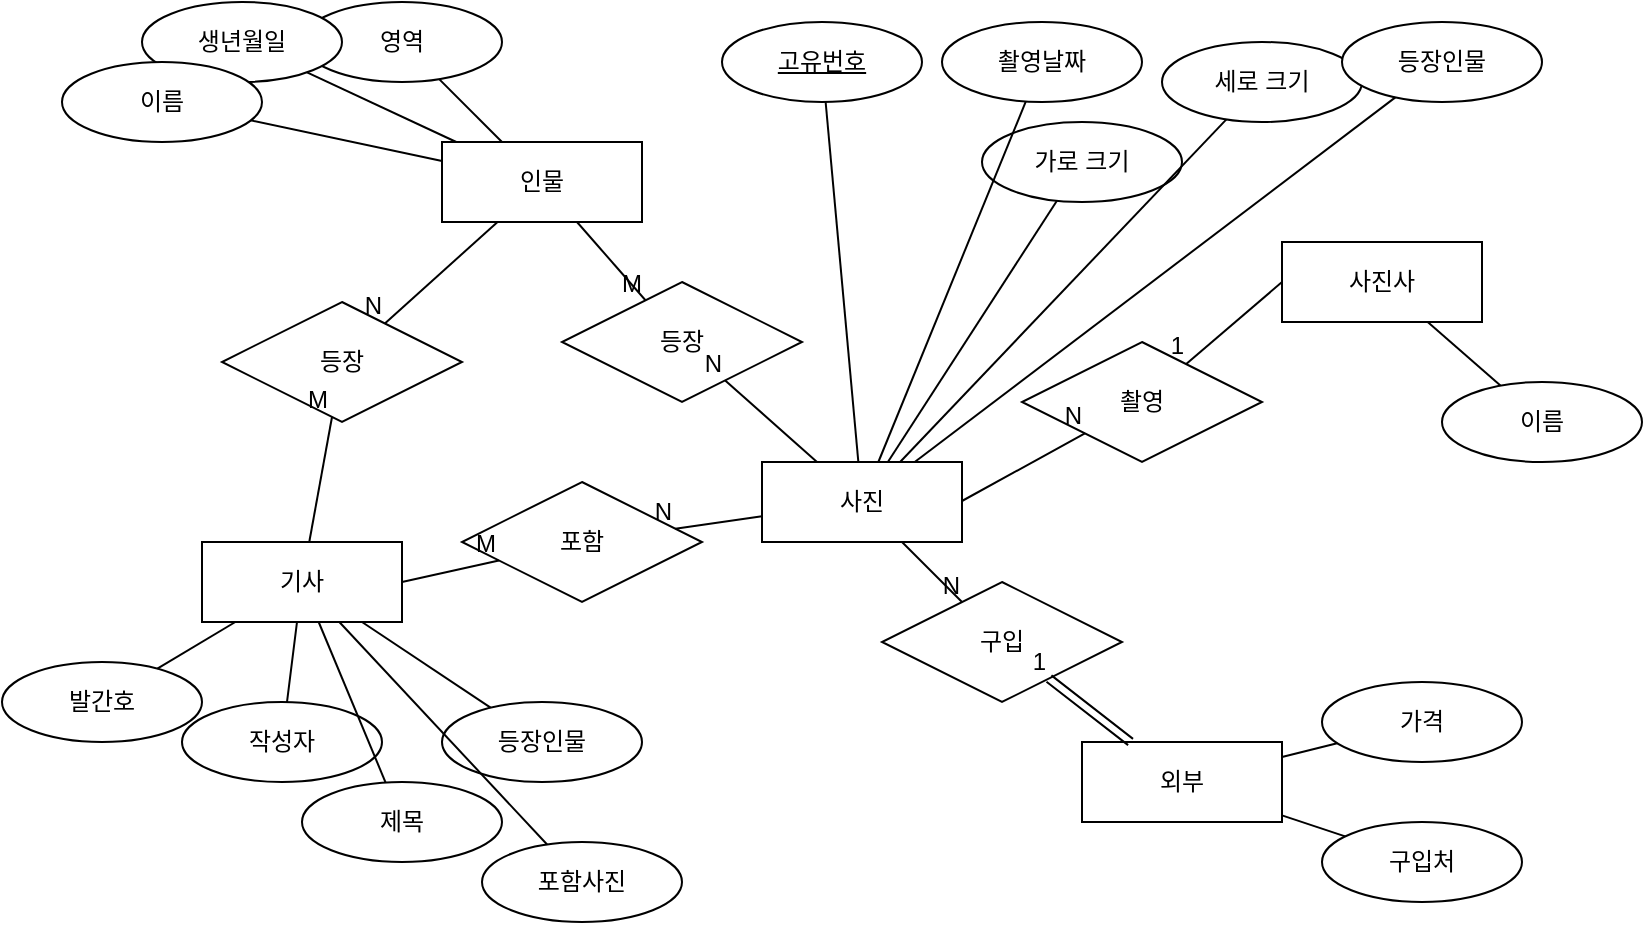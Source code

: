 <mxfile version="22.0.0" type="google" pages="2">
  <diagram id="R2lEEEUBdFMjLlhIrx00" name="Chen&#39;s">
    <mxGraphModel grid="1" page="1" gridSize="10" guides="1" tooltips="1" connect="1" arrows="1" fold="1" pageScale="1" pageWidth="850" pageHeight="1100" math="0" shadow="0" extFonts="Permanent Marker^https://fonts.googleapis.com/css?family=Permanent+Marker">
      <root>
        <mxCell id="0" />
        <mxCell id="1" parent="0" />
        <mxCell id="WFrbokuV3eeu_5CkQLiU-6" value="기사" style="whiteSpace=wrap;html=1;align=center;" vertex="1" parent="1">
          <mxGeometry x="90" y="270" width="100" height="40" as="geometry" />
        </mxCell>
        <mxCell id="WFrbokuV3eeu_5CkQLiU-7" value="사진사" style="whiteSpace=wrap;html=1;align=center;" vertex="1" parent="1">
          <mxGeometry x="630" y="120" width="100" height="40" as="geometry" />
        </mxCell>
        <mxCell id="WFrbokuV3eeu_5CkQLiU-8" value="인물" style="whiteSpace=wrap;html=1;align=center;" vertex="1" parent="1">
          <mxGeometry x="210" y="70" width="100" height="40" as="geometry" />
        </mxCell>
        <mxCell id="WFrbokuV3eeu_5CkQLiU-9" value="사진" style="whiteSpace=wrap;html=1;align=center;" vertex="1" parent="1">
          <mxGeometry x="370" y="230" width="100" height="40" as="geometry" />
        </mxCell>
        <mxCell id="WFrbokuV3eeu_5CkQLiU-10" value="외부" style="whiteSpace=wrap;html=1;align=center;" vertex="1" parent="1">
          <mxGeometry x="530" y="370" width="100" height="40" as="geometry" />
        </mxCell>
        <mxCell id="WFrbokuV3eeu_5CkQLiU-11" value="촬영" style="shape=rhombus;perimeter=rhombusPerimeter;whiteSpace=wrap;html=1;align=center;" vertex="1" parent="1">
          <mxGeometry x="500" y="170" width="120" height="60" as="geometry" />
        </mxCell>
        <mxCell id="WFrbokuV3eeu_5CkQLiU-12" value="등장" style="shape=rhombus;perimeter=rhombusPerimeter;whiteSpace=wrap;html=1;align=center;" vertex="1" parent="1">
          <mxGeometry x="270" y="140" width="120" height="60" as="geometry" />
        </mxCell>
        <mxCell id="WFrbokuV3eeu_5CkQLiU-13" value="포함" style="shape=rhombus;perimeter=rhombusPerimeter;whiteSpace=wrap;html=1;align=center;" vertex="1" parent="1">
          <mxGeometry x="220" y="240" width="120" height="60" as="geometry" />
        </mxCell>
        <mxCell id="WFrbokuV3eeu_5CkQLiU-14" value="구입" style="shape=rhombus;perimeter=rhombusPerimeter;whiteSpace=wrap;html=1;align=center;" vertex="1" parent="1">
          <mxGeometry x="430" y="290" width="120" height="60" as="geometry" />
        </mxCell>
        <mxCell id="WFrbokuV3eeu_5CkQLiU-15" value="등장" style="shape=rhombus;perimeter=rhombusPerimeter;whiteSpace=wrap;html=1;align=center;" vertex="1" parent="1">
          <mxGeometry x="100" y="150" width="120" height="60" as="geometry" />
        </mxCell>
        <mxCell id="WFrbokuV3eeu_5CkQLiU-16" value="" style="endArrow=none;html=1;rounded=0;" edge="1" parent="1" target="WFrbokuV3eeu_5CkQLiU-13">
          <mxGeometry relative="1" as="geometry">
            <mxPoint x="190" y="290" as="sourcePoint" />
            <mxPoint x="350" y="290" as="targetPoint" />
          </mxGeometry>
        </mxCell>
        <mxCell id="WFrbokuV3eeu_5CkQLiU-17" value="M" style="resizable=0;html=1;whiteSpace=wrap;align=right;verticalAlign=bottom;" connectable="0" vertex="1" parent="WFrbokuV3eeu_5CkQLiU-16">
          <mxGeometry x="1" relative="1" as="geometry" />
        </mxCell>
        <mxCell id="WFrbokuV3eeu_5CkQLiU-23" value="" style="endArrow=none;html=1;rounded=0;" edge="1" parent="1" target="WFrbokuV3eeu_5CkQLiU-11">
          <mxGeometry relative="1" as="geometry">
            <mxPoint x="470" y="249.5" as="sourcePoint" />
            <mxPoint x="630" y="249.5" as="targetPoint" />
          </mxGeometry>
        </mxCell>
        <mxCell id="WFrbokuV3eeu_5CkQLiU-24" value="N" style="resizable=0;html=1;whiteSpace=wrap;align=right;verticalAlign=bottom;" connectable="0" vertex="1" parent="WFrbokuV3eeu_5CkQLiU-23">
          <mxGeometry x="1" relative="1" as="geometry" />
        </mxCell>
        <mxCell id="WFrbokuV3eeu_5CkQLiU-26" value="" style="endArrow=none;html=1;rounded=0;exitX=0;exitY=0.5;exitDx=0;exitDy=0;" edge="1" parent="1" source="WFrbokuV3eeu_5CkQLiU-7" target="WFrbokuV3eeu_5CkQLiU-11">
          <mxGeometry relative="1" as="geometry">
            <mxPoint x="780" y="269" as="sourcePoint" />
            <mxPoint x="620" y="269" as="targetPoint" />
          </mxGeometry>
        </mxCell>
        <mxCell id="WFrbokuV3eeu_5CkQLiU-27" value="1" style="resizable=0;html=1;whiteSpace=wrap;align=right;verticalAlign=bottom;" connectable="0" vertex="1" parent="WFrbokuV3eeu_5CkQLiU-26">
          <mxGeometry x="1" relative="1" as="geometry" />
        </mxCell>
        <mxCell id="WFrbokuV3eeu_5CkQLiU-28" value="" style="endArrow=none;html=1;rounded=0;" edge="1" parent="1" source="WFrbokuV3eeu_5CkQLiU-9" target="WFrbokuV3eeu_5CkQLiU-14">
          <mxGeometry relative="1" as="geometry">
            <mxPoint x="340" y="250" as="sourcePoint" />
            <mxPoint x="500" y="250" as="targetPoint" />
          </mxGeometry>
        </mxCell>
        <mxCell id="WFrbokuV3eeu_5CkQLiU-29" value="N" style="resizable=0;html=1;whiteSpace=wrap;align=right;verticalAlign=bottom;" connectable="0" vertex="1" parent="WFrbokuV3eeu_5CkQLiU-28">
          <mxGeometry x="1" relative="1" as="geometry" />
        </mxCell>
        <mxCell id="WFrbokuV3eeu_5CkQLiU-34" value="" style="endArrow=none;html=1;rounded=0;" edge="1" parent="1" source="WFrbokuV3eeu_5CkQLiU-9" target="WFrbokuV3eeu_5CkQLiU-12">
          <mxGeometry relative="1" as="geometry">
            <mxPoint x="500" y="250" as="sourcePoint" />
            <mxPoint x="340" y="250" as="targetPoint" />
          </mxGeometry>
        </mxCell>
        <mxCell id="WFrbokuV3eeu_5CkQLiU-35" value="N" style="resizable=0;html=1;whiteSpace=wrap;align=right;verticalAlign=bottom;" connectable="0" vertex="1" parent="WFrbokuV3eeu_5CkQLiU-34">
          <mxGeometry x="1" relative="1" as="geometry" />
        </mxCell>
        <mxCell id="WFrbokuV3eeu_5CkQLiU-37" value="" style="endArrow=none;html=1;rounded=0;" edge="1" parent="1" source="WFrbokuV3eeu_5CkQLiU-6" target="WFrbokuV3eeu_5CkQLiU-15">
          <mxGeometry relative="1" as="geometry">
            <mxPoint x="340" y="250" as="sourcePoint" />
            <mxPoint x="500" y="250" as="targetPoint" />
          </mxGeometry>
        </mxCell>
        <mxCell id="WFrbokuV3eeu_5CkQLiU-38" value="M" style="resizable=0;html=1;whiteSpace=wrap;align=right;verticalAlign=bottom;" connectable="0" vertex="1" parent="WFrbokuV3eeu_5CkQLiU-37">
          <mxGeometry x="1" relative="1" as="geometry" />
        </mxCell>
        <mxCell id="WFrbokuV3eeu_5CkQLiU-42" value="촬영날짜" style="ellipse;whiteSpace=wrap;html=1;align=center;" vertex="1" parent="1">
          <mxGeometry x="460" y="10" width="100" height="40" as="geometry" />
        </mxCell>
        <mxCell id="WFrbokuV3eeu_5CkQLiU-43" value="고유번호" style="ellipse;whiteSpace=wrap;html=1;align=center;fontStyle=4;" vertex="1" parent="1">
          <mxGeometry x="350" y="10" width="100" height="40" as="geometry" />
        </mxCell>
        <mxCell id="WFrbokuV3eeu_5CkQLiU-44" value="가로 크기" style="ellipse;whiteSpace=wrap;html=1;align=center;" vertex="1" parent="1">
          <mxGeometry x="480" y="60" width="100" height="40" as="geometry" />
        </mxCell>
        <mxCell id="WFrbokuV3eeu_5CkQLiU-45" value="세로 크기" style="ellipse;whiteSpace=wrap;html=1;align=center;" vertex="1" parent="1">
          <mxGeometry x="570" y="20" width="100" height="40" as="geometry" />
        </mxCell>
        <mxCell id="WFrbokuV3eeu_5CkQLiU-46" value="" style="endArrow=none;html=1;rounded=0;" edge="1" parent="1" source="WFrbokuV3eeu_5CkQLiU-9" target="WFrbokuV3eeu_5CkQLiU-43">
          <mxGeometry relative="1" as="geometry">
            <mxPoint x="340" y="230" as="sourcePoint" />
            <mxPoint x="500" y="230" as="targetPoint" />
          </mxGeometry>
        </mxCell>
        <mxCell id="WFrbokuV3eeu_5CkQLiU-48" value="" style="endArrow=none;html=1;rounded=0;" edge="1" parent="1" source="WFrbokuV3eeu_5CkQLiU-9" target="WFrbokuV3eeu_5CkQLiU-42">
          <mxGeometry relative="1" as="geometry">
            <mxPoint x="340" y="230" as="sourcePoint" />
            <mxPoint x="500" y="230" as="targetPoint" />
          </mxGeometry>
        </mxCell>
        <mxCell id="WFrbokuV3eeu_5CkQLiU-49" value="" style="endArrow=none;html=1;rounded=0;" edge="1" parent="1" source="WFrbokuV3eeu_5CkQLiU-9" target="WFrbokuV3eeu_5CkQLiU-44">
          <mxGeometry relative="1" as="geometry">
            <mxPoint x="340" y="230" as="sourcePoint" />
            <mxPoint x="500" y="230" as="targetPoint" />
          </mxGeometry>
        </mxCell>
        <mxCell id="WFrbokuV3eeu_5CkQLiU-50" value="" style="endArrow=none;html=1;rounded=0;" edge="1" parent="1" source="WFrbokuV3eeu_5CkQLiU-9" target="WFrbokuV3eeu_5CkQLiU-45">
          <mxGeometry relative="1" as="geometry">
            <mxPoint x="340" y="230" as="sourcePoint" />
            <mxPoint x="500" y="230" as="targetPoint" />
          </mxGeometry>
        </mxCell>
        <mxCell id="WFrbokuV3eeu_5CkQLiU-51" value="등장인물" style="ellipse;whiteSpace=wrap;html=1;align=center;" vertex="1" parent="1">
          <mxGeometry x="660" y="10" width="100" height="40" as="geometry" />
        </mxCell>
        <mxCell id="WFrbokuV3eeu_5CkQLiU-52" value="" style="endArrow=none;html=1;rounded=0;" edge="1" parent="1" source="WFrbokuV3eeu_5CkQLiU-9" target="WFrbokuV3eeu_5CkQLiU-51">
          <mxGeometry relative="1" as="geometry">
            <mxPoint x="340" y="230" as="sourcePoint" />
            <mxPoint x="500" y="230" as="targetPoint" />
          </mxGeometry>
        </mxCell>
        <mxCell id="WFrbokuV3eeu_5CkQLiU-53" value="영역" style="ellipse;whiteSpace=wrap;html=1;align=center;" vertex="1" parent="1">
          <mxGeometry x="140" width="100" height="40" as="geometry" />
        </mxCell>
        <mxCell id="WFrbokuV3eeu_5CkQLiU-54" value="생년월일" style="ellipse;whiteSpace=wrap;html=1;align=center;" vertex="1" parent="1">
          <mxGeometry x="60" width="100" height="40" as="geometry" />
        </mxCell>
        <mxCell id="WFrbokuV3eeu_5CkQLiU-55" value="이름" style="ellipse;whiteSpace=wrap;html=1;align=center;" vertex="1" parent="1">
          <mxGeometry x="20" y="30" width="100" height="40" as="geometry" />
        </mxCell>
        <mxCell id="WFrbokuV3eeu_5CkQLiU-56" value="" style="endArrow=none;html=1;rounded=0;" edge="1" parent="1" source="WFrbokuV3eeu_5CkQLiU-53" target="WFrbokuV3eeu_5CkQLiU-8">
          <mxGeometry relative="1" as="geometry">
            <mxPoint x="340" y="230" as="sourcePoint" />
            <mxPoint x="500" y="230" as="targetPoint" />
          </mxGeometry>
        </mxCell>
        <mxCell id="WFrbokuV3eeu_5CkQLiU-57" value="" style="endArrow=none;html=1;rounded=0;" edge="1" parent="1" source="WFrbokuV3eeu_5CkQLiU-54" target="WFrbokuV3eeu_5CkQLiU-8">
          <mxGeometry relative="1" as="geometry">
            <mxPoint x="340" y="230" as="sourcePoint" />
            <mxPoint x="500" y="230" as="targetPoint" />
          </mxGeometry>
        </mxCell>
        <mxCell id="WFrbokuV3eeu_5CkQLiU-58" value="" style="endArrow=none;html=1;rounded=0;" edge="1" parent="1" source="WFrbokuV3eeu_5CkQLiU-55" target="WFrbokuV3eeu_5CkQLiU-8">
          <mxGeometry relative="1" as="geometry">
            <mxPoint x="340" y="230" as="sourcePoint" />
            <mxPoint x="500" y="230" as="targetPoint" />
          </mxGeometry>
        </mxCell>
        <mxCell id="WFrbokuV3eeu_5CkQLiU-61" value="이름" style="ellipse;whiteSpace=wrap;html=1;align=center;" vertex="1" parent="1">
          <mxGeometry x="710" y="190" width="100" height="40" as="geometry" />
        </mxCell>
        <mxCell id="WFrbokuV3eeu_5CkQLiU-62" value="" style="endArrow=none;html=1;rounded=0;" edge="1" parent="1" source="WFrbokuV3eeu_5CkQLiU-7" target="WFrbokuV3eeu_5CkQLiU-61">
          <mxGeometry relative="1" as="geometry">
            <mxPoint x="340" y="230" as="sourcePoint" />
            <mxPoint x="500" y="230" as="targetPoint" />
          </mxGeometry>
        </mxCell>
        <mxCell id="WFrbokuV3eeu_5CkQLiU-63" value="가격" style="ellipse;whiteSpace=wrap;html=1;align=center;" vertex="1" parent="1">
          <mxGeometry x="650" y="340" width="100" height="40" as="geometry" />
        </mxCell>
        <mxCell id="WFrbokuV3eeu_5CkQLiU-64" value="구입처" style="ellipse;whiteSpace=wrap;html=1;align=center;" vertex="1" parent="1">
          <mxGeometry x="650" y="410" width="100" height="40" as="geometry" />
        </mxCell>
        <mxCell id="WFrbokuV3eeu_5CkQLiU-66" value="" style="endArrow=none;html=1;rounded=0;" edge="1" parent="1" source="WFrbokuV3eeu_5CkQLiU-10" target="WFrbokuV3eeu_5CkQLiU-63">
          <mxGeometry relative="1" as="geometry">
            <mxPoint x="340" y="230" as="sourcePoint" />
            <mxPoint x="500" y="230" as="targetPoint" />
          </mxGeometry>
        </mxCell>
        <mxCell id="WFrbokuV3eeu_5CkQLiU-67" value="" style="endArrow=none;html=1;rounded=0;" edge="1" parent="1" source="WFrbokuV3eeu_5CkQLiU-10" target="WFrbokuV3eeu_5CkQLiU-64">
          <mxGeometry relative="1" as="geometry">
            <mxPoint x="340" y="230" as="sourcePoint" />
            <mxPoint x="500" y="230" as="targetPoint" />
          </mxGeometry>
        </mxCell>
        <mxCell id="WFrbokuV3eeu_5CkQLiU-68" value="작성자" style="ellipse;whiteSpace=wrap;html=1;align=center;" vertex="1" parent="1">
          <mxGeometry x="80" y="350" width="100" height="40" as="geometry" />
        </mxCell>
        <mxCell id="WFrbokuV3eeu_5CkQLiU-69" value="제목" style="ellipse;whiteSpace=wrap;html=1;align=center;" vertex="1" parent="1">
          <mxGeometry x="140" y="390" width="100" height="40" as="geometry" />
        </mxCell>
        <mxCell id="WFrbokuV3eeu_5CkQLiU-70" value="발간호" style="ellipse;whiteSpace=wrap;html=1;align=center;" vertex="1" parent="1">
          <mxGeometry x="-10" y="330" width="100" height="40" as="geometry" />
        </mxCell>
        <mxCell id="WFrbokuV3eeu_5CkQLiU-71" value="등장인물" style="ellipse;whiteSpace=wrap;html=1;align=center;" vertex="1" parent="1">
          <mxGeometry x="210" y="350" width="100" height="40" as="geometry" />
        </mxCell>
        <mxCell id="WFrbokuV3eeu_5CkQLiU-72" value="포함사진" style="ellipse;whiteSpace=wrap;html=1;align=center;" vertex="1" parent="1">
          <mxGeometry x="230" y="420" width="100" height="40" as="geometry" />
        </mxCell>
        <mxCell id="WFrbokuV3eeu_5CkQLiU-73" value="" style="endArrow=none;html=1;rounded=0;" edge="1" parent="1" source="WFrbokuV3eeu_5CkQLiU-70" target="WFrbokuV3eeu_5CkQLiU-6">
          <mxGeometry relative="1" as="geometry">
            <mxPoint x="340" y="230" as="sourcePoint" />
            <mxPoint x="500" y="230" as="targetPoint" />
          </mxGeometry>
        </mxCell>
        <mxCell id="WFrbokuV3eeu_5CkQLiU-74" value="" style="endArrow=none;html=1;rounded=0;" edge="1" parent="1" source="WFrbokuV3eeu_5CkQLiU-68" target="WFrbokuV3eeu_5CkQLiU-6">
          <mxGeometry relative="1" as="geometry">
            <mxPoint x="340" y="230" as="sourcePoint" />
            <mxPoint x="500" y="230" as="targetPoint" />
          </mxGeometry>
        </mxCell>
        <mxCell id="WFrbokuV3eeu_5CkQLiU-75" value="" style="endArrow=none;html=1;rounded=0;" edge="1" parent="1" source="WFrbokuV3eeu_5CkQLiU-71" target="WFrbokuV3eeu_5CkQLiU-6">
          <mxGeometry relative="1" as="geometry">
            <mxPoint x="340" y="230" as="sourcePoint" />
            <mxPoint x="500" y="230" as="targetPoint" />
          </mxGeometry>
        </mxCell>
        <mxCell id="WFrbokuV3eeu_5CkQLiU-76" value="" style="endArrow=none;html=1;rounded=0;" edge="1" parent="1" source="WFrbokuV3eeu_5CkQLiU-69" target="WFrbokuV3eeu_5CkQLiU-6">
          <mxGeometry relative="1" as="geometry">
            <mxPoint x="340" y="230" as="sourcePoint" />
            <mxPoint x="500" y="230" as="targetPoint" />
          </mxGeometry>
        </mxCell>
        <mxCell id="WFrbokuV3eeu_5CkQLiU-77" value="" style="endArrow=none;html=1;rounded=0;" edge="1" parent="1" source="WFrbokuV3eeu_5CkQLiU-72" target="WFrbokuV3eeu_5CkQLiU-6">
          <mxGeometry relative="1" as="geometry">
            <mxPoint x="270" y="420" as="sourcePoint" />
            <mxPoint x="430" y="420" as="targetPoint" />
          </mxGeometry>
        </mxCell>
        <mxCell id="WFrbokuV3eeu_5CkQLiU-86" value="" style="endArrow=none;html=1;rounded=0;" edge="1" parent="1" source="WFrbokuV3eeu_5CkQLiU-8" target="WFrbokuV3eeu_5CkQLiU-15">
          <mxGeometry relative="1" as="geometry">
            <mxPoint x="500" y="230" as="sourcePoint" />
            <mxPoint x="340" y="230" as="targetPoint" />
          </mxGeometry>
        </mxCell>
        <mxCell id="WFrbokuV3eeu_5CkQLiU-87" value="N" style="resizable=0;html=1;whiteSpace=wrap;align=right;verticalAlign=bottom;" connectable="0" vertex="1" parent="WFrbokuV3eeu_5CkQLiU-86">
          <mxGeometry x="1" relative="1" as="geometry" />
        </mxCell>
        <mxCell id="WFrbokuV3eeu_5CkQLiU-88" value="" style="endArrow=none;html=1;rounded=0;" edge="1" parent="1" source="WFrbokuV3eeu_5CkQLiU-8" target="WFrbokuV3eeu_5CkQLiU-12">
          <mxGeometry relative="1" as="geometry">
            <mxPoint x="500" y="230" as="sourcePoint" />
            <mxPoint x="340" y="230" as="targetPoint" />
          </mxGeometry>
        </mxCell>
        <mxCell id="WFrbokuV3eeu_5CkQLiU-89" value="M" style="resizable=0;html=1;whiteSpace=wrap;align=right;verticalAlign=bottom;" connectable="0" vertex="1" parent="WFrbokuV3eeu_5CkQLiU-88">
          <mxGeometry x="1" relative="1" as="geometry" />
        </mxCell>
        <mxCell id="WFrbokuV3eeu_5CkQLiU-90" value="" style="shape=link;html=1;rounded=0;" edge="1" parent="1" source="WFrbokuV3eeu_5CkQLiU-10" target="WFrbokuV3eeu_5CkQLiU-14">
          <mxGeometry relative="1" as="geometry">
            <mxPoint x="340" y="230" as="sourcePoint" />
            <mxPoint x="500" y="230" as="targetPoint" />
          </mxGeometry>
        </mxCell>
        <mxCell id="WFrbokuV3eeu_5CkQLiU-91" value="1" style="resizable=0;html=1;whiteSpace=wrap;align=right;verticalAlign=bottom;" connectable="0" vertex="1" parent="WFrbokuV3eeu_5CkQLiU-90">
          <mxGeometry x="1" relative="1" as="geometry" />
        </mxCell>
        <mxCell id="WFrbokuV3eeu_5CkQLiU-92" value="" style="endArrow=none;html=1;rounded=0;" edge="1" parent="1" source="WFrbokuV3eeu_5CkQLiU-9" target="WFrbokuV3eeu_5CkQLiU-13">
          <mxGeometry relative="1" as="geometry">
            <mxPoint x="340" y="230" as="sourcePoint" />
            <mxPoint x="500" y="230" as="targetPoint" />
          </mxGeometry>
        </mxCell>
        <mxCell id="WFrbokuV3eeu_5CkQLiU-93" value="N" style="resizable=0;html=1;whiteSpace=wrap;align=right;verticalAlign=bottom;" connectable="0" vertex="1" parent="WFrbokuV3eeu_5CkQLiU-92">
          <mxGeometry x="1" relative="1" as="geometry" />
        </mxCell>
      </root>
    </mxGraphModel>
  </diagram>
  <diagram id="Lp02QpG6udR83_Ecd-su" name="Crow&#39;s feet">
    <mxGraphModel grid="1" page="1" gridSize="10" guides="1" tooltips="1" connect="1" arrows="1" fold="1" pageScale="1" pageWidth="827" pageHeight="1169" math="0" shadow="0">
      <root>
        <mxCell id="0" />
        <mxCell id="1" parent="0" />
        <mxCell id="Cph7oThbJtzRubA1oeWj-1" value="기사" style="whiteSpace=wrap;html=1;align=center;" vertex="1" parent="1">
          <mxGeometry x="210" y="390" width="100" height="40" as="geometry" />
        </mxCell>
        <mxCell id="Cph7oThbJtzRubA1oeWj-2" value="사진사" style="whiteSpace=wrap;html=1;align=center;" vertex="1" parent="1">
          <mxGeometry x="820" y="270" width="100" height="40" as="geometry" />
        </mxCell>
        <mxCell id="Cph7oThbJtzRubA1oeWj-3" value="인물" style="whiteSpace=wrap;html=1;align=center;" vertex="1" parent="1">
          <mxGeometry x="400" y="220" width="100" height="40" as="geometry" />
        </mxCell>
        <mxCell id="Cph7oThbJtzRubA1oeWj-4" value="사진" style="whiteSpace=wrap;html=1;align=center;" vertex="1" parent="1">
          <mxGeometry x="550" y="390" width="100" height="40" as="geometry" />
        </mxCell>
        <mxCell id="Cph7oThbJtzRubA1oeWj-5" value="외부" style="whiteSpace=wrap;html=1;align=center;" vertex="1" parent="1">
          <mxGeometry x="720" y="520" width="100" height="40" as="geometry" />
        </mxCell>
        <mxCell id="Cph7oThbJtzRubA1oeWj-23" value="촬영날짜" style="ellipse;whiteSpace=wrap;html=1;align=center;" vertex="1" parent="1">
          <mxGeometry x="650" y="160" width="100" height="40" as="geometry" />
        </mxCell>
        <mxCell id="Cph7oThbJtzRubA1oeWj-24" value="고유번호" style="ellipse;whiteSpace=wrap;html=1;align=center;fontStyle=4;" vertex="1" parent="1">
          <mxGeometry x="540" y="160" width="100" height="40" as="geometry" />
        </mxCell>
        <mxCell id="Cph7oThbJtzRubA1oeWj-25" value="가로 크기" style="ellipse;whiteSpace=wrap;html=1;align=center;" vertex="1" parent="1">
          <mxGeometry x="670" y="210" width="100" height="40" as="geometry" />
        </mxCell>
        <mxCell id="Cph7oThbJtzRubA1oeWj-26" value="세로 크기" style="ellipse;whiteSpace=wrap;html=1;align=center;" vertex="1" parent="1">
          <mxGeometry x="760" y="170" width="100" height="40" as="geometry" />
        </mxCell>
        <mxCell id="Cph7oThbJtzRubA1oeWj-27" value="" style="endArrow=none;html=1;rounded=0;" edge="1" parent="1" source="Cph7oThbJtzRubA1oeWj-4" target="Cph7oThbJtzRubA1oeWj-24">
          <mxGeometry relative="1" as="geometry">
            <mxPoint x="530" y="380" as="sourcePoint" />
            <mxPoint x="690" y="380" as="targetPoint" />
          </mxGeometry>
        </mxCell>
        <mxCell id="Cph7oThbJtzRubA1oeWj-28" value="" style="endArrow=none;html=1;rounded=0;" edge="1" parent="1" source="Cph7oThbJtzRubA1oeWj-4" target="Cph7oThbJtzRubA1oeWj-23">
          <mxGeometry relative="1" as="geometry">
            <mxPoint x="530" y="380" as="sourcePoint" />
            <mxPoint x="690" y="380" as="targetPoint" />
          </mxGeometry>
        </mxCell>
        <mxCell id="Cph7oThbJtzRubA1oeWj-29" value="" style="endArrow=none;html=1;rounded=0;" edge="1" parent="1" source="Cph7oThbJtzRubA1oeWj-4" target="Cph7oThbJtzRubA1oeWj-25">
          <mxGeometry relative="1" as="geometry">
            <mxPoint x="530" y="380" as="sourcePoint" />
            <mxPoint x="690" y="380" as="targetPoint" />
          </mxGeometry>
        </mxCell>
        <mxCell id="Cph7oThbJtzRubA1oeWj-30" value="" style="endArrow=none;html=1;rounded=0;" edge="1" parent="1" source="Cph7oThbJtzRubA1oeWj-4" target="Cph7oThbJtzRubA1oeWj-26">
          <mxGeometry relative="1" as="geometry">
            <mxPoint x="530" y="380" as="sourcePoint" />
            <mxPoint x="690" y="380" as="targetPoint" />
          </mxGeometry>
        </mxCell>
        <mxCell id="Cph7oThbJtzRubA1oeWj-31" value="등장인물" style="ellipse;whiteSpace=wrap;html=1;align=center;" vertex="1" parent="1">
          <mxGeometry x="850" y="160" width="100" height="40" as="geometry" />
        </mxCell>
        <mxCell id="Cph7oThbJtzRubA1oeWj-32" value="" style="endArrow=none;html=1;rounded=0;" edge="1" parent="1" source="Cph7oThbJtzRubA1oeWj-4" target="Cph7oThbJtzRubA1oeWj-31">
          <mxGeometry relative="1" as="geometry">
            <mxPoint x="530" y="380" as="sourcePoint" />
            <mxPoint x="690" y="380" as="targetPoint" />
          </mxGeometry>
        </mxCell>
        <mxCell id="Cph7oThbJtzRubA1oeWj-33" value="영역" style="ellipse;whiteSpace=wrap;html=1;align=center;" vertex="1" parent="1">
          <mxGeometry x="330" y="150" width="100" height="40" as="geometry" />
        </mxCell>
        <mxCell id="Cph7oThbJtzRubA1oeWj-34" value="생년월일" style="ellipse;whiteSpace=wrap;html=1;align=center;" vertex="1" parent="1">
          <mxGeometry x="250" y="150" width="100" height="40" as="geometry" />
        </mxCell>
        <mxCell id="Cph7oThbJtzRubA1oeWj-35" value="이름" style="ellipse;whiteSpace=wrap;html=1;align=center;" vertex="1" parent="1">
          <mxGeometry x="210" y="180" width="100" height="40" as="geometry" />
        </mxCell>
        <mxCell id="Cph7oThbJtzRubA1oeWj-36" value="" style="endArrow=none;html=1;rounded=0;" edge="1" parent="1" source="Cph7oThbJtzRubA1oeWj-33" target="Cph7oThbJtzRubA1oeWj-3">
          <mxGeometry relative="1" as="geometry">
            <mxPoint x="530" y="380" as="sourcePoint" />
            <mxPoint x="690" y="380" as="targetPoint" />
          </mxGeometry>
        </mxCell>
        <mxCell id="Cph7oThbJtzRubA1oeWj-37" value="" style="endArrow=none;html=1;rounded=0;" edge="1" parent="1" source="Cph7oThbJtzRubA1oeWj-34" target="Cph7oThbJtzRubA1oeWj-3">
          <mxGeometry relative="1" as="geometry">
            <mxPoint x="530" y="380" as="sourcePoint" />
            <mxPoint x="690" y="380" as="targetPoint" />
          </mxGeometry>
        </mxCell>
        <mxCell id="Cph7oThbJtzRubA1oeWj-38" value="" style="endArrow=none;html=1;rounded=0;" edge="1" parent="1" source="Cph7oThbJtzRubA1oeWj-35" target="Cph7oThbJtzRubA1oeWj-3">
          <mxGeometry relative="1" as="geometry">
            <mxPoint x="530" y="380" as="sourcePoint" />
            <mxPoint x="690" y="380" as="targetPoint" />
          </mxGeometry>
        </mxCell>
        <mxCell id="Cph7oThbJtzRubA1oeWj-39" value="이름" style="ellipse;whiteSpace=wrap;html=1;align=center;" vertex="1" parent="1">
          <mxGeometry x="900" y="340" width="100" height="40" as="geometry" />
        </mxCell>
        <mxCell id="Cph7oThbJtzRubA1oeWj-40" value="" style="endArrow=none;html=1;rounded=0;" edge="1" parent="1" source="Cph7oThbJtzRubA1oeWj-2" target="Cph7oThbJtzRubA1oeWj-39">
          <mxGeometry relative="1" as="geometry">
            <mxPoint x="530" y="380" as="sourcePoint" />
            <mxPoint x="690" y="380" as="targetPoint" />
          </mxGeometry>
        </mxCell>
        <mxCell id="Cph7oThbJtzRubA1oeWj-41" value="가격" style="ellipse;whiteSpace=wrap;html=1;align=center;" vertex="1" parent="1">
          <mxGeometry x="840" y="490" width="100" height="40" as="geometry" />
        </mxCell>
        <mxCell id="Cph7oThbJtzRubA1oeWj-42" value="구입처" style="ellipse;whiteSpace=wrap;html=1;align=center;" vertex="1" parent="1">
          <mxGeometry x="840" y="560" width="100" height="40" as="geometry" />
        </mxCell>
        <mxCell id="Cph7oThbJtzRubA1oeWj-43" value="" style="endArrow=none;html=1;rounded=0;" edge="1" parent="1" source="Cph7oThbJtzRubA1oeWj-5" target="Cph7oThbJtzRubA1oeWj-41">
          <mxGeometry relative="1" as="geometry">
            <mxPoint x="530" y="380" as="sourcePoint" />
            <mxPoint x="690" y="380" as="targetPoint" />
          </mxGeometry>
        </mxCell>
        <mxCell id="Cph7oThbJtzRubA1oeWj-44" value="" style="endArrow=none;html=1;rounded=0;" edge="1" parent="1" source="Cph7oThbJtzRubA1oeWj-5" target="Cph7oThbJtzRubA1oeWj-42">
          <mxGeometry relative="1" as="geometry">
            <mxPoint x="530" y="380" as="sourcePoint" />
            <mxPoint x="690" y="380" as="targetPoint" />
          </mxGeometry>
        </mxCell>
        <mxCell id="Cph7oThbJtzRubA1oeWj-45" value="작성자" style="ellipse;whiteSpace=wrap;html=1;align=center;" vertex="1" parent="1">
          <mxGeometry x="160" y="590" width="100" height="40" as="geometry" />
        </mxCell>
        <mxCell id="Cph7oThbJtzRubA1oeWj-46" value="제목" style="ellipse;whiteSpace=wrap;html=1;align=center;" vertex="1" parent="1">
          <mxGeometry x="190" y="525" width="100" height="40" as="geometry" />
        </mxCell>
        <mxCell id="Cph7oThbJtzRubA1oeWj-47" value="발간호" style="ellipse;whiteSpace=wrap;html=1;align=center;" vertex="1" parent="1">
          <mxGeometry x="80" y="500" width="100" height="40" as="geometry" />
        </mxCell>
        <mxCell id="Cph7oThbJtzRubA1oeWj-48" value="등장인물" style="ellipse;whiteSpace=wrap;html=1;align=center;" vertex="1" parent="1">
          <mxGeometry x="230" y="580" width="100" height="40" as="geometry" />
        </mxCell>
        <mxCell id="Cph7oThbJtzRubA1oeWj-49" value="포함사진" style="ellipse;whiteSpace=wrap;html=1;align=center;" vertex="1" parent="1">
          <mxGeometry x="300" y="550" width="100" height="40" as="geometry" />
        </mxCell>
        <mxCell id="Cph7oThbJtzRubA1oeWj-50" value="" style="endArrow=none;html=1;rounded=0;" edge="1" parent="1" source="Cph7oThbJtzRubA1oeWj-47" target="Cph7oThbJtzRubA1oeWj-1">
          <mxGeometry relative="1" as="geometry">
            <mxPoint x="530" y="380" as="sourcePoint" />
            <mxPoint x="690" y="380" as="targetPoint" />
          </mxGeometry>
        </mxCell>
        <mxCell id="Cph7oThbJtzRubA1oeWj-51" value="" style="endArrow=none;html=1;rounded=0;" edge="1" parent="1" source="Cph7oThbJtzRubA1oeWj-45" target="Cph7oThbJtzRubA1oeWj-1">
          <mxGeometry relative="1" as="geometry">
            <mxPoint x="530" y="380" as="sourcePoint" />
            <mxPoint x="690" y="380" as="targetPoint" />
          </mxGeometry>
        </mxCell>
        <mxCell id="Cph7oThbJtzRubA1oeWj-52" value="" style="endArrow=none;html=1;rounded=0;" edge="1" parent="1" source="Cph7oThbJtzRubA1oeWj-48" target="Cph7oThbJtzRubA1oeWj-1">
          <mxGeometry relative="1" as="geometry">
            <mxPoint x="530" y="380" as="sourcePoint" />
            <mxPoint x="690" y="380" as="targetPoint" />
          </mxGeometry>
        </mxCell>
        <mxCell id="Cph7oThbJtzRubA1oeWj-53" value="" style="endArrow=none;html=1;rounded=0;" edge="1" parent="1" source="Cph7oThbJtzRubA1oeWj-46" target="Cph7oThbJtzRubA1oeWj-1">
          <mxGeometry relative="1" as="geometry">
            <mxPoint x="530" y="380" as="sourcePoint" />
            <mxPoint x="690" y="380" as="targetPoint" />
          </mxGeometry>
        </mxCell>
        <mxCell id="Cph7oThbJtzRubA1oeWj-54" value="" style="endArrow=none;html=1;rounded=0;" edge="1" parent="1" source="Cph7oThbJtzRubA1oeWj-49" target="Cph7oThbJtzRubA1oeWj-1">
          <mxGeometry relative="1" as="geometry">
            <mxPoint x="460" y="570" as="sourcePoint" />
            <mxPoint x="620" y="570" as="targetPoint" />
          </mxGeometry>
        </mxCell>
        <mxCell id="Cph7oThbJtzRubA1oeWj-68" value="등장" style="text;strokeColor=none;fillColor=none;spacingLeft=4;spacingRight=4;overflow=hidden;rotatable=0;points=[[0,0.5],[1,0.5]];portConstraint=eastwest;fontSize=12;whiteSpace=wrap;html=1;" vertex="1" parent="1">
          <mxGeometry x="320" y="305" width="40" height="30" as="geometry" />
        </mxCell>
        <mxCell id="Cph7oThbJtzRubA1oeWj-69" value="" style="edgeStyle=entityRelationEdgeStyle;fontSize=12;html=1;endArrow=ERzeroToMany;endFill=1;startArrow=ERzeroToMany;rounded=0;" edge="1" parent="1" source="Cph7oThbJtzRubA1oeWj-1" target="Cph7oThbJtzRubA1oeWj-3">
          <mxGeometry width="100" height="100" relative="1" as="geometry">
            <mxPoint x="570" y="430" as="sourcePoint" />
            <mxPoint x="670" y="330" as="targetPoint" />
          </mxGeometry>
        </mxCell>
        <mxCell id="Cph7oThbJtzRubA1oeWj-71" value="" style="edgeStyle=entityRelationEdgeStyle;fontSize=12;html=1;endArrow=ERzeroToMany;endFill=1;startArrow=ERzeroToMany;rounded=0;" edge="1" parent="1" source="Cph7oThbJtzRubA1oeWj-1" target="Cph7oThbJtzRubA1oeWj-4">
          <mxGeometry width="100" height="100" relative="1" as="geometry">
            <mxPoint x="570" y="430" as="sourcePoint" />
            <mxPoint x="670" y="330" as="targetPoint" />
          </mxGeometry>
        </mxCell>
        <mxCell id="Cph7oThbJtzRubA1oeWj-72" value="포함" style="text;strokeColor=none;fillColor=none;spacingLeft=4;spacingRight=4;overflow=hidden;rotatable=0;points=[[0,0.5],[1,0.5]];portConstraint=eastwest;fontSize=12;whiteSpace=wrap;html=1;" vertex="1" parent="1">
          <mxGeometry x="414" y="380" width="40" height="30" as="geometry" />
        </mxCell>
        <mxCell id="Cph7oThbJtzRubA1oeWj-73" value="" style="edgeStyle=entityRelationEdgeStyle;fontSize=12;html=1;endArrow=ERzeroToMany;endFill=1;startArrow=ERzeroToMany;rounded=0;" edge="1" parent="1" source="Cph7oThbJtzRubA1oeWj-4" target="Cph7oThbJtzRubA1oeWj-3">
          <mxGeometry width="100" height="100" relative="1" as="geometry">
            <mxPoint x="570" y="430" as="sourcePoint" />
            <mxPoint x="670" y="330" as="targetPoint" />
          </mxGeometry>
        </mxCell>
        <mxCell id="Cph7oThbJtzRubA1oeWj-74" value="등장" style="text;strokeColor=none;fillColor=none;spacingLeft=4;spacingRight=4;overflow=hidden;rotatable=0;points=[[0,0.5],[1,0.5]];portConstraint=eastwest;fontSize=12;whiteSpace=wrap;html=1;" vertex="1" parent="1">
          <mxGeometry x="530" y="305" width="40" height="30" as="geometry" />
        </mxCell>
        <mxCell id="Cph7oThbJtzRubA1oeWj-76" value="" style="edgeStyle=entityRelationEdgeStyle;fontSize=12;html=1;endArrow=ERzeroToMany;startArrow=ERzeroToOne;rounded=0;entryX=1;entryY=0.25;entryDx=0;entryDy=0;" edge="1" parent="1" source="Cph7oThbJtzRubA1oeWj-2" target="Cph7oThbJtzRubA1oeWj-4">
          <mxGeometry width="100" height="100" relative="1" as="geometry">
            <mxPoint x="570" y="430" as="sourcePoint" />
            <mxPoint x="670" y="330" as="targetPoint" />
          </mxGeometry>
        </mxCell>
        <mxCell id="Cph7oThbJtzRubA1oeWj-77" value="" style="edgeStyle=entityRelationEdgeStyle;fontSize=12;html=1;endArrow=ERoneToMany;startArrow=ERzeroToOne;rounded=0;entryX=1;entryY=0.75;entryDx=0;entryDy=0;" edge="1" parent="1" source="Cph7oThbJtzRubA1oeWj-5" target="Cph7oThbJtzRubA1oeWj-4">
          <mxGeometry width="100" height="100" relative="1" as="geometry">
            <mxPoint x="420" y="640" as="sourcePoint" />
            <mxPoint x="600" y="470" as="targetPoint" />
            <Array as="points">
              <mxPoint x="600" y="490" />
            </Array>
          </mxGeometry>
        </mxCell>
        <mxCell id="Cph7oThbJtzRubA1oeWj-78" value="촬영" style="text;strokeColor=none;fillColor=none;spacingLeft=4;spacingRight=4;overflow=hidden;rotatable=0;points=[[0,0.5],[1,0.5]];portConstraint=eastwest;fontSize=12;whiteSpace=wrap;html=1;" vertex="1" parent="1">
          <mxGeometry x="710" y="330" width="40" height="30" as="geometry" />
        </mxCell>
        <mxCell id="Cph7oThbJtzRubA1oeWj-79" value="구입" style="text;strokeColor=none;fillColor=none;spacingLeft=4;spacingRight=4;overflow=hidden;rotatable=0;points=[[0,0.5],[1,0.5]];portConstraint=eastwest;fontSize=12;whiteSpace=wrap;html=1;" vertex="1" parent="1">
          <mxGeometry x="680" y="460" width="40" height="30" as="geometry" />
        </mxCell>
      </root>
    </mxGraphModel>
  </diagram>
</mxfile>
